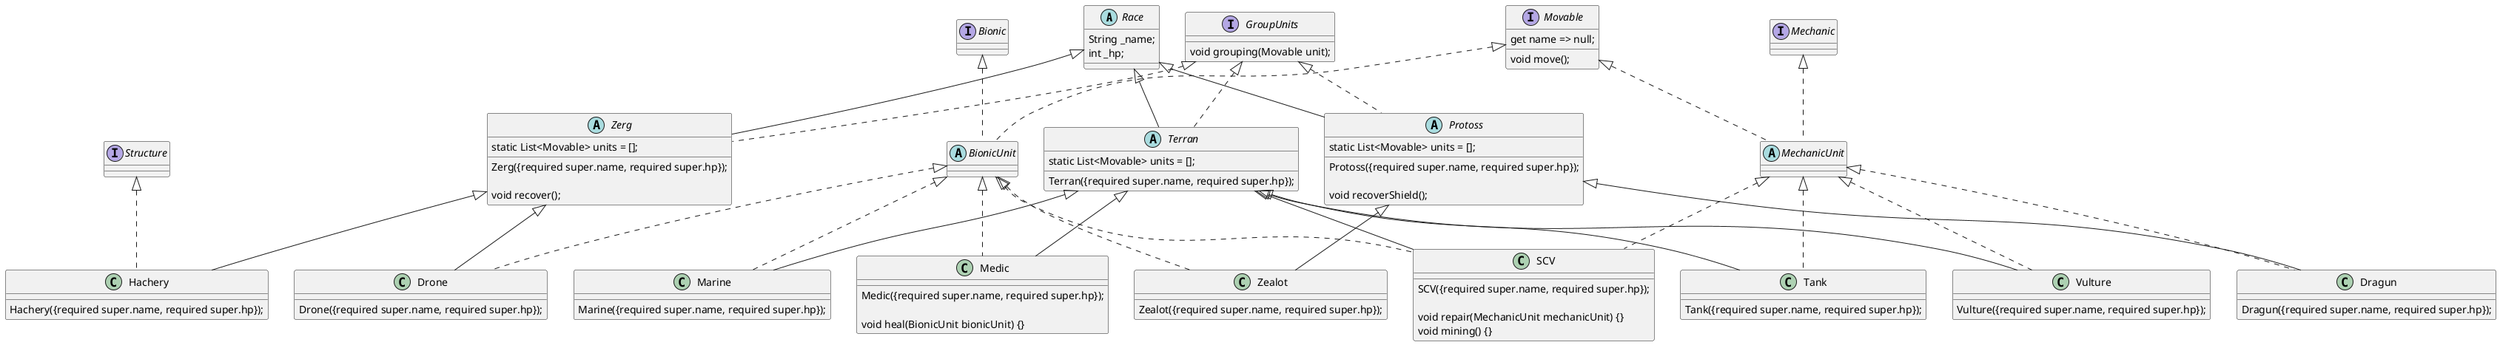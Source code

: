 @startuml Starcraft
abstract class Race {
  String _name;
  int _hp;

}

 interface  Structure {}

 interface  Movable {
  get name => null;
  void move();
}

 interface  GroupUnits {
  void grouping(Movable unit);
}

 interface  Bionic {}

 interface  Mechanic {}

abstract class BionicUnit implements Bionic, Movable {

}

abstract class MechanicUnit implements Mechanic, Movable {

}

abstract class Terran extends Race implements GroupUnits {
  Terran({required super.name, required super.hp});

  static List<Movable> units = [];

}

class Marine extends Terran implements BionicUnit {
  Marine({required super.name, required super.hp});


}

class Medic extends Terran implements BionicUnit {
  Medic({required super.name, required super.hp});

  void heal(BionicUnit bionicUnit) {}

}

class Tank extends Terran implements MechanicUnit {
  Tank({required super.name, required super.hp});

}

class Vulture extends Terran implements MechanicUnit {
  Vulture({required super.name, required super.hp});

}

class SCV extends Terran implements BionicUnit, MechanicUnit {
  SCV({required super.name, required super.hp});

  void repair(MechanicUnit mechanicUnit) {}
  void mining() {}

}

abstract class Zerg extends Race implements GroupUnits {
  Zerg({required super.name, required super.hp});

  void recover();

  static List<Movable> units = [];

}

class Drone extends Zerg implements BionicUnit {
  Drone({required super.name, required super.hp});


}

class Hachery extends Zerg implements Structure {
  Hachery({required super.name, required super.hp});


}

abstract class Protoss extends Race implements GroupUnits {
  Protoss({required super.name, required super.hp});

  void recoverShield();

  static List<Movable> units = [];

}

class Zealot extends Protoss implements BionicUnit {
  Zealot({required super.name, required super.hp});

}

class Dragun extends Protoss implements MechanicUnit {
  Dragun({required super.name, required super.hp});

}


@enduml